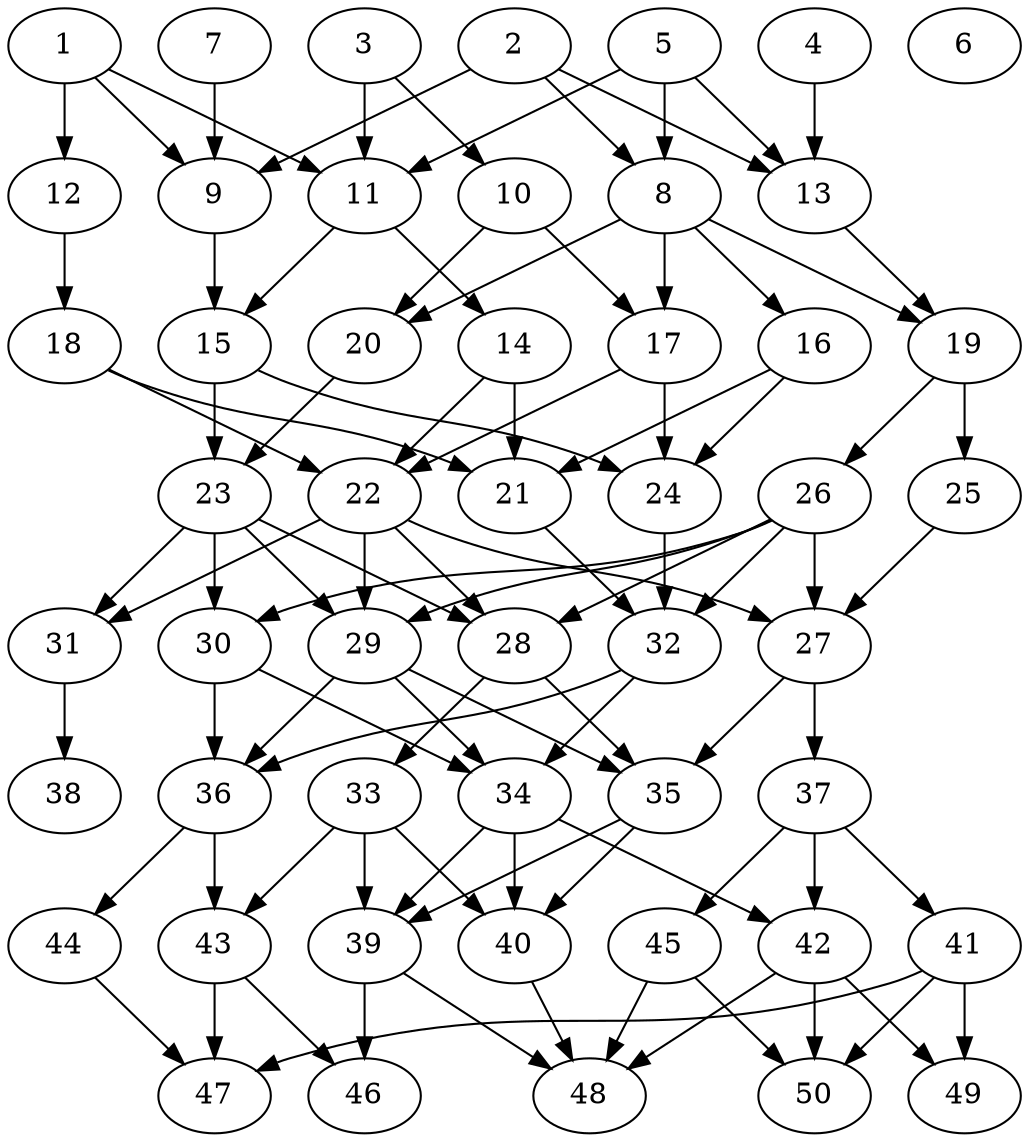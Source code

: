 // DAG automatically generated by daggen at Thu Oct  3 14:07:57 2019
// ./daggen --dot -n 50 --ccr 0.4 --fat 0.5 --regular 0.9 --density 0.5 --mindata 5242880 --maxdata 52428800 
digraph G {
  1 [size="75594240", alpha="0.10", expect_size="30237696"] 
  1 -> 9 [size ="30237696"]
  1 -> 11 [size ="30237696"]
  1 -> 12 [size ="30237696"]
  2 [size="94412800", alpha="0.10", expect_size="37765120"] 
  2 -> 8 [size ="37765120"]
  2 -> 9 [size ="37765120"]
  2 -> 13 [size ="37765120"]
  3 [size="44446720", alpha="0.07", expect_size="17778688"] 
  3 -> 10 [size ="17778688"]
  3 -> 11 [size ="17778688"]
  4 [size="23603200", alpha="0.01", expect_size="9441280"] 
  4 -> 13 [size ="9441280"]
  5 [size="13928960", alpha="0.06", expect_size="5571584"] 
  5 -> 8 [size ="5571584"]
  5 -> 11 [size ="5571584"]
  5 -> 13 [size ="5571584"]
  6 [size="130764800", alpha="0.01", expect_size="52305920"] 
  7 [size="44664320", alpha="0.10", expect_size="17865728"] 
  7 -> 9 [size ="17865728"]
  8 [size="61562880", alpha="0.05", expect_size="24625152"] 
  8 -> 16 [size ="24625152"]
  8 -> 17 [size ="24625152"]
  8 -> 19 [size ="24625152"]
  8 -> 20 [size ="24625152"]
  9 [size="77931520", alpha="0.10", expect_size="31172608"] 
  9 -> 15 [size ="31172608"]
  10 [size="126625280", alpha="0.01", expect_size="50650112"] 
  10 -> 17 [size ="50650112"]
  10 -> 20 [size ="50650112"]
  11 [size="41676800", alpha="0.07", expect_size="16670720"] 
  11 -> 14 [size ="16670720"]
  11 -> 15 [size ="16670720"]
  12 [size="101882880", alpha="0.15", expect_size="40753152"] 
  12 -> 18 [size ="40753152"]
  13 [size="44295680", alpha="0.08", expect_size="17718272"] 
  13 -> 19 [size ="17718272"]
  14 [size="85312000", alpha="0.06", expect_size="34124800"] 
  14 -> 21 [size ="34124800"]
  14 -> 22 [size ="34124800"]
  15 [size="93114880", alpha="0.05", expect_size="37245952"] 
  15 -> 23 [size ="37245952"]
  15 -> 24 [size ="37245952"]
  16 [size="129689600", alpha="0.19", expect_size="51875840"] 
  16 -> 21 [size ="51875840"]
  16 -> 24 [size ="51875840"]
  17 [size="19581440", alpha="0.19", expect_size="7832576"] 
  17 -> 22 [size ="7832576"]
  17 -> 24 [size ="7832576"]
  18 [size="76236800", alpha="0.10", expect_size="30494720"] 
  18 -> 21 [size ="30494720"]
  18 -> 22 [size ="30494720"]
  19 [size="108382720", alpha="0.16", expect_size="43353088"] 
  19 -> 25 [size ="43353088"]
  19 -> 26 [size ="43353088"]
  20 [size="51827200", alpha="0.09", expect_size="20730880"] 
  20 -> 23 [size ="20730880"]
  21 [size="57628160", alpha="0.12", expect_size="23051264"] 
  21 -> 32 [size ="23051264"]
  22 [size="98045440", alpha="0.09", expect_size="39218176"] 
  22 -> 27 [size ="39218176"]
  22 -> 28 [size ="39218176"]
  22 -> 29 [size ="39218176"]
  22 -> 31 [size ="39218176"]
  23 [size="69662720", alpha="0.11", expect_size="27865088"] 
  23 -> 28 [size ="27865088"]
  23 -> 29 [size ="27865088"]
  23 -> 30 [size ="27865088"]
  23 -> 31 [size ="27865088"]
  24 [size="116134400", alpha="0.16", expect_size="46453760"] 
  24 -> 32 [size ="46453760"]
  25 [size="34767360", alpha="0.20", expect_size="13906944"] 
  25 -> 27 [size ="13906944"]
  26 [size="66874880", alpha="0.04", expect_size="26749952"] 
  26 -> 27 [size ="26749952"]
  26 -> 28 [size ="26749952"]
  26 -> 29 [size ="26749952"]
  26 -> 30 [size ="26749952"]
  26 -> 32 [size ="26749952"]
  27 [size="62087680", alpha="0.14", expect_size="24835072"] 
  27 -> 35 [size ="24835072"]
  27 -> 37 [size ="24835072"]
  28 [size="56488960", alpha="0.11", expect_size="22595584"] 
  28 -> 33 [size ="22595584"]
  28 -> 35 [size ="22595584"]
  29 [size="113779200", alpha="0.00", expect_size="45511680"] 
  29 -> 34 [size ="45511680"]
  29 -> 35 [size ="45511680"]
  29 -> 36 [size ="45511680"]
  30 [size="91929600", alpha="0.08", expect_size="36771840"] 
  30 -> 34 [size ="36771840"]
  30 -> 36 [size ="36771840"]
  31 [size="26626560", alpha="0.01", expect_size="10650624"] 
  31 -> 38 [size ="10650624"]
  32 [size="98321920", alpha="0.09", expect_size="39328768"] 
  32 -> 34 [size ="39328768"]
  32 -> 36 [size ="39328768"]
  33 [size="34434560", alpha="0.02", expect_size="13773824"] 
  33 -> 39 [size ="13773824"]
  33 -> 40 [size ="13773824"]
  33 -> 43 [size ="13773824"]
  34 [size="102231040", alpha="0.07", expect_size="40892416"] 
  34 -> 39 [size ="40892416"]
  34 -> 40 [size ="40892416"]
  34 -> 42 [size ="40892416"]
  35 [size="76280320", alpha="0.06", expect_size="30512128"] 
  35 -> 39 [size ="30512128"]
  35 -> 40 [size ="30512128"]
  36 [size="75368960", alpha="0.05", expect_size="30147584"] 
  36 -> 43 [size ="30147584"]
  36 -> 44 [size ="30147584"]
  37 [size="99194880", alpha="0.05", expect_size="39677952"] 
  37 -> 41 [size ="39677952"]
  37 -> 42 [size ="39677952"]
  37 -> 45 [size ="39677952"]
  38 [size="61347840", alpha="0.16", expect_size="24539136"] 
  39 [size="128250880", alpha="0.02", expect_size="51300352"] 
  39 -> 46 [size ="51300352"]
  39 -> 48 [size ="51300352"]
  40 [size="128801280", alpha="0.16", expect_size="51520512"] 
  40 -> 48 [size ="51520512"]
  41 [size="58552320", alpha="0.16", expect_size="23420928"] 
  41 -> 47 [size ="23420928"]
  41 -> 49 [size ="23420928"]
  41 -> 50 [size ="23420928"]
  42 [size="64035840", alpha="0.12", expect_size="25614336"] 
  42 -> 48 [size ="25614336"]
  42 -> 49 [size ="25614336"]
  42 -> 50 [size ="25614336"]
  43 [size="116065280", alpha="0.16", expect_size="46426112"] 
  43 -> 46 [size ="46426112"]
  43 -> 47 [size ="46426112"]
  44 [size="127869440", alpha="0.19", expect_size="51147776"] 
  44 -> 47 [size ="51147776"]
  45 [size="53685760", alpha="0.05", expect_size="21474304"] 
  45 -> 48 [size ="21474304"]
  45 -> 50 [size ="21474304"]
  46 [size="91489280", alpha="0.20", expect_size="36595712"] 
  47 [size="121935360", alpha="0.03", expect_size="48774144"] 
  48 [size="33533440", alpha="0.14", expect_size="13413376"] 
  49 [size="125347840", alpha="0.02", expect_size="50139136"] 
  50 [size="20787200", alpha="0.03", expect_size="8314880"] 
}
